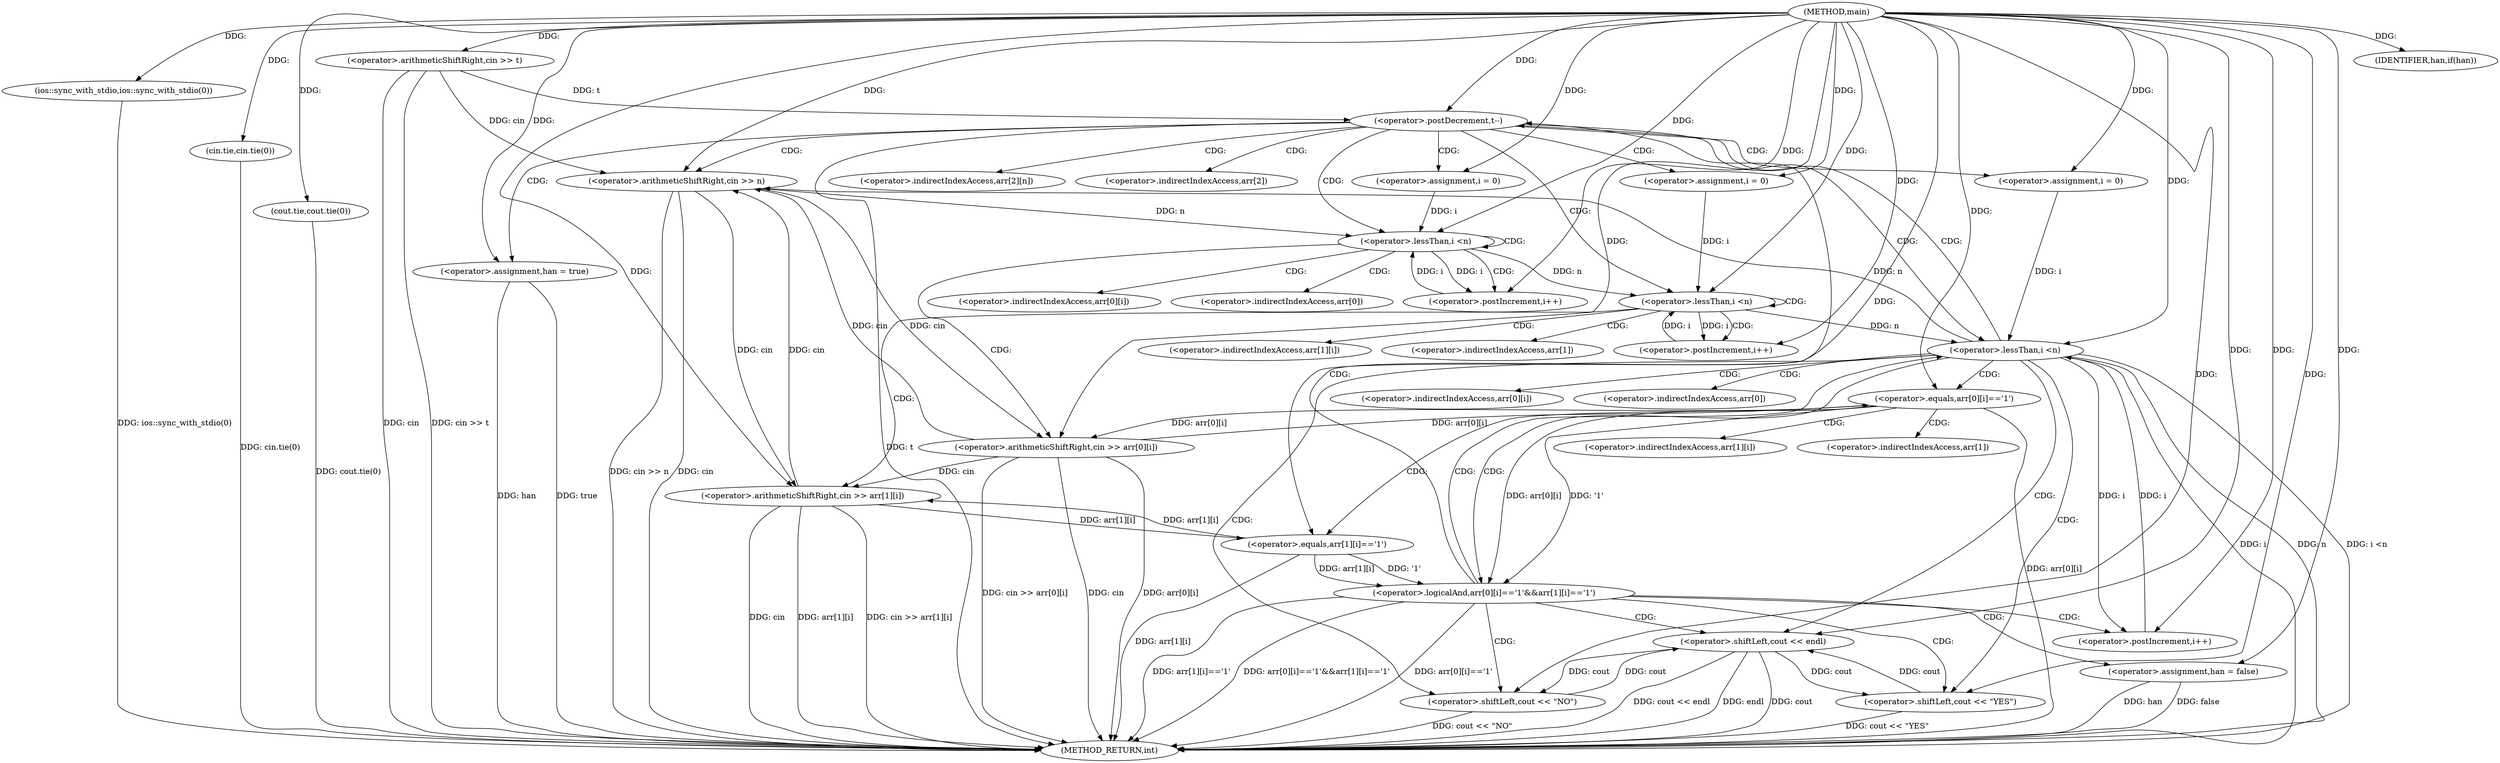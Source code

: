 digraph "main" {  
"1000102" [label = "(METHOD,main)" ]
"1000213" [label = "(METHOD_RETURN,int)" ]
"1000104" [label = "(ios::sync_with_stdio,ios::sync_with_stdio(0))" ]
"1000106" [label = "(cin.tie,cin.tie(0))" ]
"1000108" [label = "(cout.tie,cout.tie(0))" ]
"1000111" [label = "(<operator>.arithmeticShiftRight,cin >> t)" ]
"1000115" [label = "(<operator>.postDecrement,t--)" ]
"1000119" [label = "(<operator>.arithmeticShiftRight,cin >> n)" ]
"1000128" [label = "(<operator>.assignment,han = true)" ]
"1000210" [label = "(<operator>.shiftLeft,cout << endl)" ]
"1000133" [label = "(<operator>.assignment,i = 0)" ]
"1000136" [label = "(<operator>.lessThan,i <n)" ]
"1000139" [label = "(<operator>.postIncrement,i++)" ]
"1000151" [label = "(<operator>.assignment,i = 0)" ]
"1000154" [label = "(<operator>.lessThan,i <n)" ]
"1000157" [label = "(<operator>.postIncrement,i++)" ]
"1000169" [label = "(<operator>.assignment,i = 0)" ]
"1000172" [label = "(<operator>.lessThan,i <n)" ]
"1000175" [label = "(<operator>.postIncrement,i++)" ]
"1000200" [label = "(IDENTIFIER,han,if(han))" ]
"1000142" [label = "(<operator>.arithmeticShiftRight,cin >> arr[0][i])" ]
"1000160" [label = "(<operator>.arithmeticShiftRight,cin >> arr[1][i])" ]
"1000202" [label = "(<operator>.shiftLeft,cout << \"YES\")" ]
"1000179" [label = "(<operator>.logicalAnd,arr[0][i]=='1'&&arr[1][i]=='1')" ]
"1000207" [label = "(<operator>.shiftLeft,cout << \"NO\")" ]
"1000195" [label = "(<operator>.assignment,han = false)" ]
"1000180" [label = "(<operator>.equals,arr[0][i]=='1')" ]
"1000187" [label = "(<operator>.equals,arr[1][i]=='1')" ]
"1000122" [label = "(<operator>.indirectIndexAccess,arr[2][n])" ]
"1000123" [label = "(<operator>.indirectIndexAccess,arr[2])" ]
"1000144" [label = "(<operator>.indirectIndexAccess,arr[0][i])" ]
"1000162" [label = "(<operator>.indirectIndexAccess,arr[1][i])" ]
"1000145" [label = "(<operator>.indirectIndexAccess,arr[0])" ]
"1000163" [label = "(<operator>.indirectIndexAccess,arr[1])" ]
"1000181" [label = "(<operator>.indirectIndexAccess,arr[0][i])" ]
"1000188" [label = "(<operator>.indirectIndexAccess,arr[1][i])" ]
"1000182" [label = "(<operator>.indirectIndexAccess,arr[0])" ]
"1000189" [label = "(<operator>.indirectIndexAccess,arr[1])" ]
  "1000104" -> "1000213"  [ label = "DDG: ios::sync_with_stdio(0)"] 
  "1000106" -> "1000213"  [ label = "DDG: cin.tie(0)"] 
  "1000108" -> "1000213"  [ label = "DDG: cout.tie(0)"] 
  "1000111" -> "1000213"  [ label = "DDG: cin"] 
  "1000111" -> "1000213"  [ label = "DDG: cin >> t"] 
  "1000115" -> "1000213"  [ label = "DDG: t"] 
  "1000119" -> "1000213"  [ label = "DDG: cin"] 
  "1000119" -> "1000213"  [ label = "DDG: cin >> n"] 
  "1000128" -> "1000213"  [ label = "DDG: han"] 
  "1000172" -> "1000213"  [ label = "DDG: i"] 
  "1000172" -> "1000213"  [ label = "DDG: n"] 
  "1000172" -> "1000213"  [ label = "DDG: i <n"] 
  "1000180" -> "1000213"  [ label = "DDG: arr[0][i]"] 
  "1000179" -> "1000213"  [ label = "DDG: arr[0][i]=='1'"] 
  "1000187" -> "1000213"  [ label = "DDG: arr[1][i]"] 
  "1000179" -> "1000213"  [ label = "DDG: arr[1][i]=='1'"] 
  "1000179" -> "1000213"  [ label = "DDG: arr[0][i]=='1'&&arr[1][i]=='1'"] 
  "1000195" -> "1000213"  [ label = "DDG: han"] 
  "1000207" -> "1000213"  [ label = "DDG: cout << \"NO\""] 
  "1000202" -> "1000213"  [ label = "DDG: cout << \"YES\""] 
  "1000210" -> "1000213"  [ label = "DDG: cout"] 
  "1000210" -> "1000213"  [ label = "DDG: cout << endl"] 
  "1000160" -> "1000213"  [ label = "DDG: cin"] 
  "1000160" -> "1000213"  [ label = "DDG: arr[1][i]"] 
  "1000160" -> "1000213"  [ label = "DDG: cin >> arr[1][i]"] 
  "1000142" -> "1000213"  [ label = "DDG: cin"] 
  "1000142" -> "1000213"  [ label = "DDG: arr[0][i]"] 
  "1000142" -> "1000213"  [ label = "DDG: cin >> arr[0][i]"] 
  "1000195" -> "1000213"  [ label = "DDG: false"] 
  "1000210" -> "1000213"  [ label = "DDG: endl"] 
  "1000128" -> "1000213"  [ label = "DDG: true"] 
  "1000102" -> "1000104"  [ label = "DDG: "] 
  "1000102" -> "1000106"  [ label = "DDG: "] 
  "1000102" -> "1000108"  [ label = "DDG: "] 
  "1000102" -> "1000111"  [ label = "DDG: "] 
  "1000111" -> "1000115"  [ label = "DDG: t"] 
  "1000102" -> "1000115"  [ label = "DDG: "] 
  "1000102" -> "1000128"  [ label = "DDG: "] 
  "1000111" -> "1000119"  [ label = "DDG: cin"] 
  "1000160" -> "1000119"  [ label = "DDG: cin"] 
  "1000142" -> "1000119"  [ label = "DDG: cin"] 
  "1000102" -> "1000119"  [ label = "DDG: "] 
  "1000172" -> "1000119"  [ label = "DDG: n"] 
  "1000102" -> "1000133"  [ label = "DDG: "] 
  "1000102" -> "1000151"  [ label = "DDG: "] 
  "1000102" -> "1000169"  [ label = "DDG: "] 
  "1000102" -> "1000200"  [ label = "DDG: "] 
  "1000207" -> "1000210"  [ label = "DDG: cout"] 
  "1000202" -> "1000210"  [ label = "DDG: cout"] 
  "1000102" -> "1000210"  [ label = "DDG: "] 
  "1000133" -> "1000136"  [ label = "DDG: i"] 
  "1000139" -> "1000136"  [ label = "DDG: i"] 
  "1000102" -> "1000136"  [ label = "DDG: "] 
  "1000119" -> "1000136"  [ label = "DDG: n"] 
  "1000136" -> "1000139"  [ label = "DDG: i"] 
  "1000102" -> "1000139"  [ label = "DDG: "] 
  "1000151" -> "1000154"  [ label = "DDG: i"] 
  "1000157" -> "1000154"  [ label = "DDG: i"] 
  "1000102" -> "1000154"  [ label = "DDG: "] 
  "1000136" -> "1000154"  [ label = "DDG: n"] 
  "1000154" -> "1000157"  [ label = "DDG: i"] 
  "1000102" -> "1000157"  [ label = "DDG: "] 
  "1000169" -> "1000172"  [ label = "DDG: i"] 
  "1000175" -> "1000172"  [ label = "DDG: i"] 
  "1000102" -> "1000172"  [ label = "DDG: "] 
  "1000154" -> "1000172"  [ label = "DDG: n"] 
  "1000172" -> "1000175"  [ label = "DDG: i"] 
  "1000102" -> "1000175"  [ label = "DDG: "] 
  "1000119" -> "1000142"  [ label = "DDG: cin"] 
  "1000102" -> "1000142"  [ label = "DDG: "] 
  "1000180" -> "1000142"  [ label = "DDG: arr[0][i]"] 
  "1000119" -> "1000160"  [ label = "DDG: cin"] 
  "1000142" -> "1000160"  [ label = "DDG: cin"] 
  "1000102" -> "1000160"  [ label = "DDG: "] 
  "1000187" -> "1000160"  [ label = "DDG: arr[1][i]"] 
  "1000210" -> "1000202"  [ label = "DDG: cout"] 
  "1000102" -> "1000202"  [ label = "DDG: "] 
  "1000180" -> "1000179"  [ label = "DDG: '1'"] 
  "1000180" -> "1000179"  [ label = "DDG: arr[0][i]"] 
  "1000187" -> "1000179"  [ label = "DDG: arr[1][i]"] 
  "1000187" -> "1000179"  [ label = "DDG: '1'"] 
  "1000102" -> "1000195"  [ label = "DDG: "] 
  "1000210" -> "1000207"  [ label = "DDG: cout"] 
  "1000102" -> "1000207"  [ label = "DDG: "] 
  "1000142" -> "1000180"  [ label = "DDG: arr[0][i]"] 
  "1000102" -> "1000180"  [ label = "DDG: "] 
  "1000160" -> "1000187"  [ label = "DDG: arr[1][i]"] 
  "1000102" -> "1000187"  [ label = "DDG: "] 
  "1000115" -> "1000128"  [ label = "CDG: "] 
  "1000115" -> "1000119"  [ label = "CDG: "] 
  "1000115" -> "1000133"  [ label = "CDG: "] 
  "1000115" -> "1000136"  [ label = "CDG: "] 
  "1000115" -> "1000172"  [ label = "CDG: "] 
  "1000115" -> "1000169"  [ label = "CDG: "] 
  "1000115" -> "1000122"  [ label = "CDG: "] 
  "1000115" -> "1000123"  [ label = "CDG: "] 
  "1000115" -> "1000154"  [ label = "CDG: "] 
  "1000115" -> "1000151"  [ label = "CDG: "] 
  "1000136" -> "1000142"  [ label = "CDG: "] 
  "1000136" -> "1000139"  [ label = "CDG: "] 
  "1000136" -> "1000136"  [ label = "CDG: "] 
  "1000136" -> "1000144"  [ label = "CDG: "] 
  "1000136" -> "1000145"  [ label = "CDG: "] 
  "1000154" -> "1000157"  [ label = "CDG: "] 
  "1000154" -> "1000163"  [ label = "CDG: "] 
  "1000154" -> "1000154"  [ label = "CDG: "] 
  "1000154" -> "1000160"  [ label = "CDG: "] 
  "1000154" -> "1000162"  [ label = "CDG: "] 
  "1000172" -> "1000182"  [ label = "CDG: "] 
  "1000172" -> "1000180"  [ label = "CDG: "] 
  "1000172" -> "1000210"  [ label = "CDG: "] 
  "1000172" -> "1000179"  [ label = "CDG: "] 
  "1000172" -> "1000115"  [ label = "CDG: "] 
  "1000172" -> "1000181"  [ label = "CDG: "] 
  "1000172" -> "1000207"  [ label = "CDG: "] 
  "1000172" -> "1000202"  [ label = "CDG: "] 
  "1000179" -> "1000195"  [ label = "CDG: "] 
  "1000179" -> "1000172"  [ label = "CDG: "] 
  "1000179" -> "1000175"  [ label = "CDG: "] 
  "1000179" -> "1000210"  [ label = "CDG: "] 
  "1000179" -> "1000115"  [ label = "CDG: "] 
  "1000179" -> "1000207"  [ label = "CDG: "] 
  "1000179" -> "1000202"  [ label = "CDG: "] 
  "1000180" -> "1000189"  [ label = "CDG: "] 
  "1000180" -> "1000188"  [ label = "CDG: "] 
  "1000180" -> "1000187"  [ label = "CDG: "] 
}
